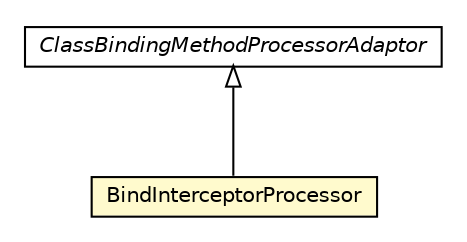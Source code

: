#!/usr/local/bin/dot
#
# Class diagram 
# Generated by UMLGraph version 5.1 (http://www.umlgraph.org/)
#

digraph G {
	edge [fontname="Helvetica",fontsize=10,labelfontname="Helvetica",labelfontsize=10];
	node [fontname="Helvetica",fontsize=10,shape=plaintext];
	nodesep=0.25;
	ranksep=0.5;
	// org.androidtransfuse.analysis.module.BindInterceptorProcessor
	c51176 [label=<<table title="org.androidtransfuse.analysis.module.BindInterceptorProcessor" border="0" cellborder="1" cellspacing="0" cellpadding="2" port="p" bgcolor="lemonChiffon" href="./BindInterceptorProcessor.html">
		<tr><td><table border="0" cellspacing="0" cellpadding="1">
<tr><td align="center" balign="center"> BindInterceptorProcessor </td></tr>
		</table></td></tr>
		</table>>, fontname="Helvetica", fontcolor="black", fontsize=10.0];
	// org.androidtransfuse.analysis.module.ClassBindingMethodProcessorAdaptor
	c51178 [label=<<table title="org.androidtransfuse.analysis.module.ClassBindingMethodProcessorAdaptor" border="0" cellborder="1" cellspacing="0" cellpadding="2" port="p" href="./ClassBindingMethodProcessorAdaptor.html">
		<tr><td><table border="0" cellspacing="0" cellpadding="1">
<tr><td align="center" balign="center"><font face="Helvetica-Oblique"> ClassBindingMethodProcessorAdaptor </font></td></tr>
		</table></td></tr>
		</table>>, fontname="Helvetica", fontcolor="black", fontsize=10.0];
	//org.androidtransfuse.analysis.module.BindInterceptorProcessor extends org.androidtransfuse.analysis.module.ClassBindingMethodProcessorAdaptor
	c51178:p -> c51176:p [dir=back,arrowtail=empty];
}

